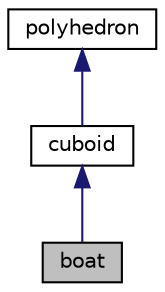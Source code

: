 digraph "boat"
{
  edge [fontname="Helvetica",fontsize="10",labelfontname="Helvetica",labelfontsize="10"];
  node [fontname="Helvetica",fontsize="10",shape=record];
  Node0 [label="boat",height=0.2,width=0.4,color="black", fillcolor="grey75", style="filled", fontcolor="black"];
  Node1 -> Node0 [dir="back",color="midnightblue",fontsize="10",style="solid",fontname="Helvetica"];
  Node1 [label="cuboid",height=0.2,width=0.4,color="black", fillcolor="white", style="filled",URL="$classcuboid.html",tooltip="klasa prostopadloscian pola: apex - wierzcholki "];
  Node2 -> Node1 [dir="back",color="midnightblue",fontsize="10",style="solid",fontname="Helvetica"];
  Node2 [label="polyhedron",height=0.2,width=0.4,color="black", fillcolor="white", style="filled",URL="$classpolyhedron.html",tooltip="wieloscian pola: api - wskaznik do api Draw3D id - id figury do modyfikacji angle_x,y,z - katy wzgledem globalnego ukladu pos - przesuniecie "];
}
